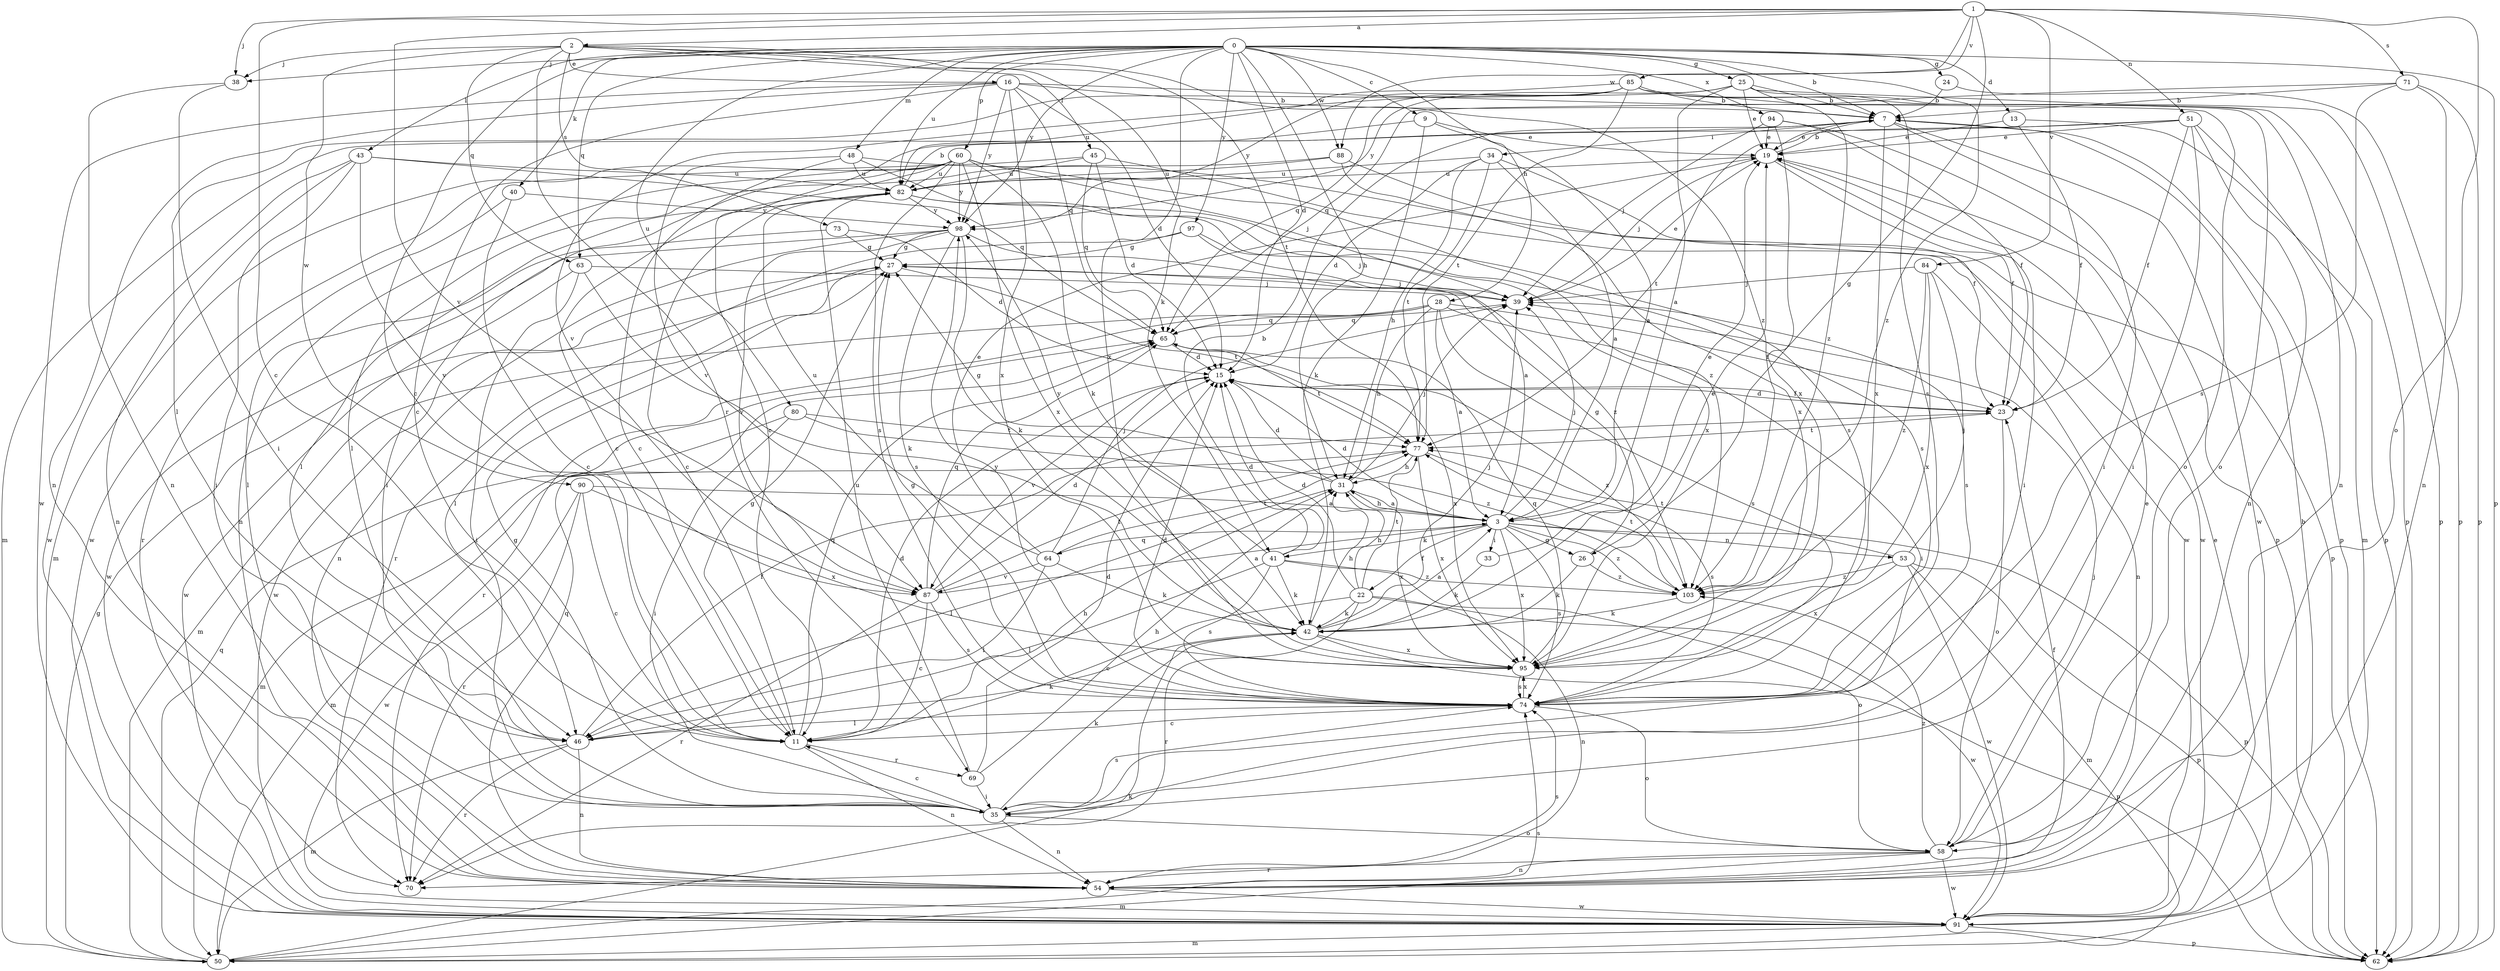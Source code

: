 strict digraph  {
0;
1;
2;
3;
7;
9;
11;
13;
15;
16;
19;
22;
23;
24;
25;
26;
27;
28;
31;
33;
34;
35;
38;
39;
40;
41;
42;
43;
45;
46;
48;
50;
51;
53;
54;
58;
60;
62;
63;
64;
65;
69;
70;
71;
73;
74;
77;
80;
82;
84;
85;
87;
88;
90;
91;
94;
95;
97;
98;
103;
0 -> 7  [label=b];
0 -> 9  [label=c];
0 -> 11  [label=c];
0 -> 13  [label=d];
0 -> 15  [label=d];
0 -> 24  [label=g];
0 -> 25  [label=g];
0 -> 28  [label=h];
0 -> 31  [label=h];
0 -> 38  [label=j];
0 -> 40  [label=k];
0 -> 43  [label=l];
0 -> 48  [label=m];
0 -> 60  [label=p];
0 -> 62  [label=p];
0 -> 63  [label=q];
0 -> 80  [label=u];
0 -> 82  [label=u];
0 -> 88  [label=w];
0 -> 94  [label=x];
0 -> 95  [label=x];
0 -> 97  [label=y];
0 -> 98  [label=y];
0 -> 103  [label=z];
1 -> 2  [label=a];
1 -> 11  [label=c];
1 -> 26  [label=g];
1 -> 38  [label=j];
1 -> 51  [label=n];
1 -> 58  [label=o];
1 -> 71  [label=s];
1 -> 84  [label=v];
1 -> 85  [label=v];
1 -> 87  [label=v];
1 -> 88  [label=w];
2 -> 16  [label=e];
2 -> 38  [label=j];
2 -> 41  [label=k];
2 -> 45  [label=l];
2 -> 63  [label=q];
2 -> 69  [label=r];
2 -> 73  [label=s];
2 -> 77  [label=t];
2 -> 90  [label=w];
2 -> 103  [label=z];
3 -> 15  [label=d];
3 -> 22  [label=f];
3 -> 26  [label=g];
3 -> 31  [label=h];
3 -> 33  [label=i];
3 -> 39  [label=j];
3 -> 41  [label=k];
3 -> 53  [label=n];
3 -> 62  [label=p];
3 -> 64  [label=q];
3 -> 74  [label=s];
3 -> 95  [label=x];
3 -> 103  [label=z];
7 -> 19  [label=e];
7 -> 34  [label=i];
7 -> 35  [label=i];
7 -> 62  [label=p];
7 -> 91  [label=w];
7 -> 95  [label=x];
9 -> 3  [label=a];
9 -> 19  [label=e];
9 -> 42  [label=k];
9 -> 50  [label=m];
11 -> 15  [label=d];
11 -> 27  [label=g];
11 -> 31  [label=h];
11 -> 54  [label=n];
11 -> 65  [label=q];
11 -> 69  [label=r];
13 -> 19  [label=e];
13 -> 23  [label=f];
13 -> 62  [label=p];
15 -> 23  [label=f];
15 -> 87  [label=v];
15 -> 103  [label=z];
16 -> 7  [label=b];
16 -> 11  [label=c];
16 -> 15  [label=d];
16 -> 54  [label=n];
16 -> 58  [label=o];
16 -> 65  [label=q];
16 -> 91  [label=w];
16 -> 95  [label=x];
16 -> 98  [label=y];
19 -> 7  [label=b];
19 -> 23  [label=f];
19 -> 35  [label=i];
19 -> 39  [label=j];
19 -> 82  [label=u];
22 -> 11  [label=c];
22 -> 15  [label=d];
22 -> 31  [label=h];
22 -> 42  [label=k];
22 -> 54  [label=n];
22 -> 70  [label=r];
22 -> 77  [label=t];
22 -> 91  [label=w];
23 -> 15  [label=d];
23 -> 58  [label=o];
23 -> 77  [label=t];
24 -> 7  [label=b];
24 -> 62  [label=p];
25 -> 3  [label=a];
25 -> 7  [label=b];
25 -> 19  [label=e];
25 -> 62  [label=p];
25 -> 74  [label=s];
25 -> 87  [label=v];
25 -> 98  [label=y];
25 -> 103  [label=z];
26 -> 27  [label=g];
26 -> 42  [label=k];
26 -> 103  [label=z];
27 -> 39  [label=j];
27 -> 46  [label=l];
27 -> 77  [label=t];
27 -> 91  [label=w];
28 -> 3  [label=a];
28 -> 23  [label=f];
28 -> 31  [label=h];
28 -> 35  [label=i];
28 -> 50  [label=m];
28 -> 65  [label=q];
28 -> 70  [label=r];
28 -> 74  [label=s];
31 -> 3  [label=a];
31 -> 15  [label=d];
31 -> 27  [label=g];
31 -> 39  [label=j];
31 -> 46  [label=l];
31 -> 95  [label=x];
33 -> 19  [label=e];
33 -> 42  [label=k];
34 -> 3  [label=a];
34 -> 15  [label=d];
34 -> 31  [label=h];
34 -> 77  [label=t];
34 -> 82  [label=u];
34 -> 91  [label=w];
35 -> 11  [label=c];
35 -> 27  [label=g];
35 -> 42  [label=k];
35 -> 54  [label=n];
35 -> 58  [label=o];
35 -> 74  [label=s];
38 -> 35  [label=i];
38 -> 54  [label=n];
39 -> 19  [label=e];
39 -> 65  [label=q];
40 -> 11  [label=c];
40 -> 70  [label=r];
40 -> 98  [label=y];
41 -> 7  [label=b];
41 -> 15  [label=d];
41 -> 42  [label=k];
41 -> 46  [label=l];
41 -> 58  [label=o];
41 -> 74  [label=s];
41 -> 98  [label=y];
41 -> 103  [label=z];
42 -> 3  [label=a];
42 -> 19  [label=e];
42 -> 31  [label=h];
42 -> 39  [label=j];
42 -> 62  [label=p];
42 -> 95  [label=x];
43 -> 35  [label=i];
43 -> 54  [label=n];
43 -> 65  [label=q];
43 -> 82  [label=u];
43 -> 87  [label=v];
43 -> 91  [label=w];
45 -> 15  [label=d];
45 -> 23  [label=f];
45 -> 65  [label=q];
45 -> 82  [label=u];
45 -> 91  [label=w];
46 -> 23  [label=f];
46 -> 42  [label=k];
46 -> 50  [label=m];
46 -> 54  [label=n];
46 -> 70  [label=r];
48 -> 11  [label=c];
48 -> 62  [label=p];
48 -> 74  [label=s];
48 -> 82  [label=u];
48 -> 87  [label=v];
50 -> 27  [label=g];
50 -> 42  [label=k];
50 -> 65  [label=q];
50 -> 74  [label=s];
51 -> 11  [label=c];
51 -> 19  [label=e];
51 -> 23  [label=f];
51 -> 35  [label=i];
51 -> 50  [label=m];
51 -> 54  [label=n];
51 -> 77  [label=t];
53 -> 39  [label=j];
53 -> 50  [label=m];
53 -> 62  [label=p];
53 -> 77  [label=t];
53 -> 91  [label=w];
53 -> 95  [label=x];
53 -> 103  [label=z];
54 -> 23  [label=f];
54 -> 65  [label=q];
54 -> 74  [label=s];
54 -> 91  [label=w];
58 -> 19  [label=e];
58 -> 39  [label=j];
58 -> 50  [label=m];
58 -> 54  [label=n];
58 -> 70  [label=r];
58 -> 91  [label=w];
58 -> 103  [label=z];
60 -> 11  [label=c];
60 -> 35  [label=i];
60 -> 39  [label=j];
60 -> 42  [label=k];
60 -> 50  [label=m];
60 -> 54  [label=n];
60 -> 74  [label=s];
60 -> 82  [label=u];
60 -> 95  [label=x];
60 -> 98  [label=y];
60 -> 103  [label=z];
63 -> 35  [label=i];
63 -> 39  [label=j];
63 -> 42  [label=k];
63 -> 91  [label=w];
64 -> 19  [label=e];
64 -> 39  [label=j];
64 -> 42  [label=k];
64 -> 46  [label=l];
64 -> 77  [label=t];
64 -> 82  [label=u];
64 -> 87  [label=v];
65 -> 15  [label=d];
65 -> 77  [label=t];
65 -> 95  [label=x];
69 -> 15  [label=d];
69 -> 31  [label=h];
69 -> 35  [label=i];
69 -> 82  [label=u];
71 -> 7  [label=b];
71 -> 54  [label=n];
71 -> 62  [label=p];
71 -> 65  [label=q];
71 -> 74  [label=s];
73 -> 15  [label=d];
73 -> 27  [label=g];
73 -> 46  [label=l];
74 -> 11  [label=c];
74 -> 15  [label=d];
74 -> 27  [label=g];
74 -> 46  [label=l];
74 -> 58  [label=o];
74 -> 95  [label=x];
74 -> 98  [label=y];
77 -> 31  [label=h];
77 -> 50  [label=m];
77 -> 74  [label=s];
77 -> 95  [label=x];
80 -> 35  [label=i];
80 -> 50  [label=m];
80 -> 77  [label=t];
80 -> 103  [label=z];
82 -> 7  [label=b];
82 -> 11  [label=c];
82 -> 46  [label=l];
82 -> 74  [label=s];
82 -> 95  [label=x];
82 -> 98  [label=y];
84 -> 39  [label=j];
84 -> 54  [label=n];
84 -> 74  [label=s];
84 -> 95  [label=x];
84 -> 103  [label=z];
85 -> 7  [label=b];
85 -> 46  [label=l];
85 -> 54  [label=n];
85 -> 58  [label=o];
85 -> 62  [label=p];
85 -> 65  [label=q];
85 -> 77  [label=t];
85 -> 82  [label=u];
85 -> 98  [label=y];
87 -> 3  [label=a];
87 -> 11  [label=c];
87 -> 15  [label=d];
87 -> 65  [label=q];
87 -> 70  [label=r];
87 -> 74  [label=s];
87 -> 77  [label=t];
88 -> 46  [label=l];
88 -> 82  [label=u];
88 -> 91  [label=w];
88 -> 95  [label=x];
90 -> 3  [label=a];
90 -> 11  [label=c];
90 -> 70  [label=r];
90 -> 91  [label=w];
90 -> 95  [label=x];
91 -> 7  [label=b];
91 -> 19  [label=e];
91 -> 50  [label=m];
91 -> 62  [label=p];
94 -> 19  [label=e];
94 -> 23  [label=f];
94 -> 39  [label=j];
94 -> 62  [label=p];
94 -> 95  [label=x];
95 -> 65  [label=q];
95 -> 74  [label=s];
97 -> 3  [label=a];
97 -> 27  [label=g];
97 -> 39  [label=j];
97 -> 70  [label=r];
98 -> 27  [label=g];
98 -> 42  [label=k];
98 -> 54  [label=n];
98 -> 74  [label=s];
98 -> 87  [label=v];
98 -> 91  [label=w];
98 -> 103  [label=z];
103 -> 42  [label=k];
103 -> 77  [label=t];
}
